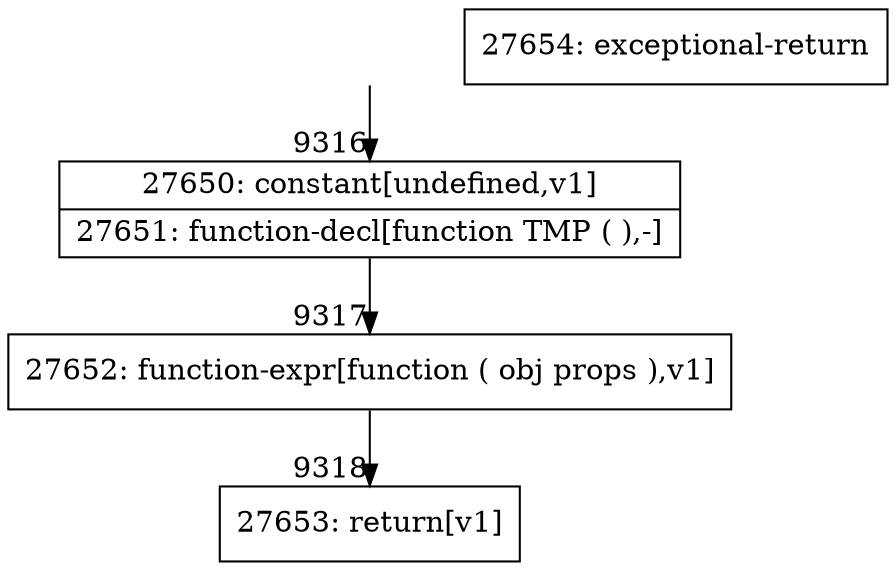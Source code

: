 digraph {
rankdir="TD"
BB_entry637[shape=none,label=""];
BB_entry637 -> BB9316 [tailport=s, headport=n, headlabel="    9316"]
BB9316 [shape=record label="{27650: constant[undefined,v1]|27651: function-decl[function TMP ( ),-]}" ] 
BB9316 -> BB9317 [tailport=s, headport=n, headlabel="      9317"]
BB9317 [shape=record label="{27652: function-expr[function ( obj props ),v1]}" ] 
BB9317 -> BB9318 [tailport=s, headport=n, headlabel="      9318"]
BB9318 [shape=record label="{27653: return[v1]}" ] 
BB9319 [shape=record label="{27654: exceptional-return}" ] 
//#$~ 12999
}
